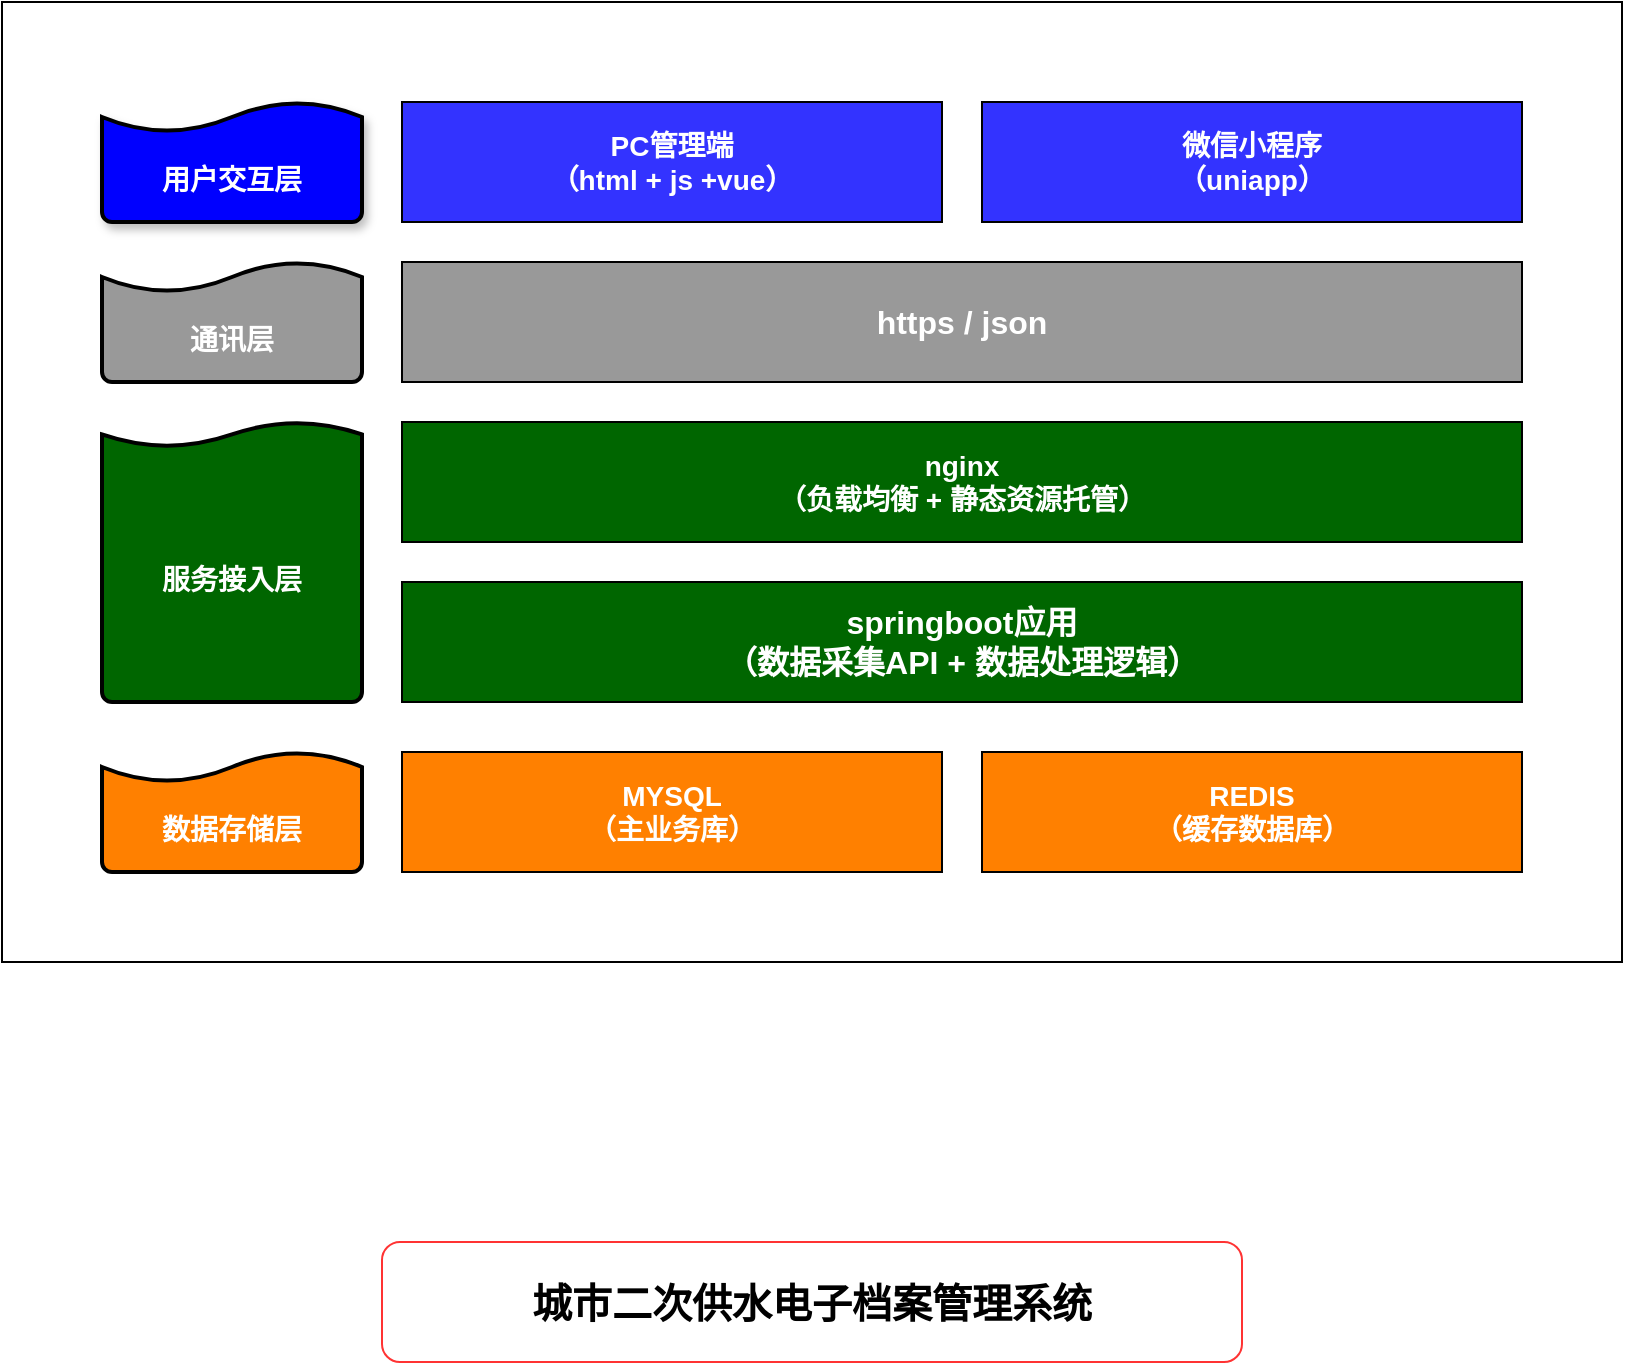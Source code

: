 <mxfile version="26.0.14">
  <diagram name="第 1 页" id="cjYHyFAmv6pbent0GlUM">
    <mxGraphModel dx="1318" dy="677" grid="1" gridSize="10" guides="1" tooltips="1" connect="1" arrows="1" fold="1" page="1" pageScale="1" pageWidth="827" pageHeight="1169" math="0" shadow="0">
      <root>
        <mxCell id="0" />
        <mxCell id="1" parent="0" />
        <mxCell id="f2EWpejTJ3KkAe_YtKIl-2" value="" style="rounded=0;whiteSpace=wrap;html=1;" vertex="1" parent="1">
          <mxGeometry x="170" y="180" width="810" height="480" as="geometry" />
        </mxCell>
        <mxCell id="f2EWpejTJ3KkAe_YtKIl-10" value="&lt;br&gt;&lt;font color=&quot;#ffffff&quot;&gt;&lt;span&gt;用户交互层&lt;/span&gt;&lt;/font&gt;" style="strokeWidth=2;html=1;shape=mxgraph.flowchart.document2;whiteSpace=wrap;size=0.25;direction=west;fillColor=light-dark(#0000FF,var(--ge-dark-color, #121212));fontStyle=1;fontSize=14;shadow=1;strokeColor=default;" vertex="1" parent="1">
          <mxGeometry x="220" y="230" width="130" height="60" as="geometry" />
        </mxCell>
        <mxCell id="f2EWpejTJ3KkAe_YtKIl-12" value="&lt;font style=&quot;color: rgb(255, 255, 255);&quot;&gt;PC管理端&lt;/font&gt;&lt;div&gt;&lt;font style=&quot;color: rgb(255, 255, 255);&quot;&gt;（html + js +vue）&lt;/font&gt;&lt;/div&gt;" style="rounded=0;whiteSpace=wrap;html=1;fontStyle=1;fillColor=light-dark(#3333FF,#000000);fontSize=14;" vertex="1" parent="1">
          <mxGeometry x="370" y="230" width="270" height="60" as="geometry" />
        </mxCell>
        <mxCell id="f2EWpejTJ3KkAe_YtKIl-13" value="&lt;font style=&quot;color: rgb(255, 255, 255);&quot;&gt;微信小程序&lt;/font&gt;&lt;div&gt;&lt;font style=&quot;color: rgb(255, 255, 255);&quot;&gt;（uniapp）&lt;/font&gt;&lt;/div&gt;" style="rounded=0;whiteSpace=wrap;html=1;fillColor=light-dark(#3333FF,#000000);fontStyle=1;fontSize=14;" vertex="1" parent="1">
          <mxGeometry x="660" y="230" width="270" height="60" as="geometry" />
        </mxCell>
        <mxCell id="f2EWpejTJ3KkAe_YtKIl-14" value="&lt;br&gt;&lt;font color=&quot;#ffffff&quot;&gt;通讯层&lt;/font&gt;" style="strokeWidth=2;html=1;shape=mxgraph.flowchart.document2;whiteSpace=wrap;size=0.25;direction=west;fillColor=light-dark(#999999,var(--ge-dark-color, #121212));fontStyle=1;fontSize=14;" vertex="1" parent="1">
          <mxGeometry x="220" y="310" width="130" height="60" as="geometry" />
        </mxCell>
        <mxCell id="f2EWpejTJ3KkAe_YtKIl-15" value="&lt;font color=&quot;#ffffff&quot;&gt;https / json&lt;/font&gt;" style="rounded=0;whiteSpace=wrap;html=1;fontStyle=1;fillColor=light-dark(#999999,#000000);fontSize=16;" vertex="1" parent="1">
          <mxGeometry x="370" y="310" width="560" height="60" as="geometry" />
        </mxCell>
        <mxCell id="f2EWpejTJ3KkAe_YtKIl-16" value="&lt;br&gt;&lt;font color=&quot;#ffffff&quot;&gt;服务接入层&lt;/font&gt;" style="strokeWidth=2;html=1;shape=mxgraph.flowchart.document2;whiteSpace=wrap;size=0.089;direction=west;fillColor=light-dark(#006600,var(--ge-dark-color, #121212));fontStyle=1;fontSize=14;" vertex="1" parent="1">
          <mxGeometry x="220" y="390" width="130" height="140" as="geometry" />
        </mxCell>
        <mxCell id="f2EWpejTJ3KkAe_YtKIl-17" value="&lt;font color=&quot;#ffffff&quot;&gt;nginx&lt;/font&gt;&lt;div&gt;&lt;font color=&quot;#ffffff&quot;&gt;（&lt;/font&gt;&lt;span style=&quot;background-color: transparent;&quot;&gt;&lt;font color=&quot;#ffffff&quot;&gt;负载均衡 + 静态资源托管&lt;/font&gt;&lt;/span&gt;&lt;span style=&quot;color: rgb(255, 255, 255); background-color: transparent;&quot;&gt;）&lt;/span&gt;&lt;/div&gt;" style="rounded=0;whiteSpace=wrap;html=1;fontStyle=1;fillColor=light-dark(#006600,#000000);fontSize=14;" vertex="1" parent="1">
          <mxGeometry x="370" y="390" width="560" height="60" as="geometry" />
        </mxCell>
        <mxCell id="f2EWpejTJ3KkAe_YtKIl-18" value="&lt;font color=&quot;#ffffff&quot;&gt;springboot应用&lt;/font&gt;&lt;div&gt;&lt;font color=&quot;#ffffff&quot;&gt;（数据采集API + 数据处理逻辑）&lt;/font&gt;&lt;/div&gt;" style="rounded=0;whiteSpace=wrap;html=1;fontStyle=1;fillColor=light-dark(#006600,#000000);fontSize=16;" vertex="1" parent="1">
          <mxGeometry x="370" y="470" width="560" height="60" as="geometry" />
        </mxCell>
        <mxCell id="f2EWpejTJ3KkAe_YtKIl-19" value="&lt;br&gt;&lt;font color=&quot;#ffffff&quot;&gt;数据存储层&lt;/font&gt;" style="strokeWidth=2;html=1;shape=mxgraph.flowchart.document2;whiteSpace=wrap;size=0.25;direction=west;fillColor=light-dark(#FF8000,#000000);fontStyle=1;fontSize=14;" vertex="1" parent="1">
          <mxGeometry x="220" y="555" width="130" height="60" as="geometry" />
        </mxCell>
        <mxCell id="f2EWpejTJ3KkAe_YtKIl-21" value="&lt;font style=&quot;color: rgb(255, 255, 255);&quot;&gt;MYSQL&lt;/font&gt;&lt;div&gt;&lt;font style=&quot;color: rgb(255, 255, 255);&quot;&gt;（主业务库）&lt;/font&gt;&lt;/div&gt;" style="rounded=0;whiteSpace=wrap;html=1;fontStyle=1;fillColor=light-dark(#FF8000,#000000);fontSize=14;" vertex="1" parent="1">
          <mxGeometry x="370" y="555" width="270" height="60" as="geometry" />
        </mxCell>
        <mxCell id="f2EWpejTJ3KkAe_YtKIl-22" value="&lt;font style=&quot;color: rgb(255, 255, 255);&quot;&gt;REDIS&lt;/font&gt;&lt;div&gt;&lt;font style=&quot;color: rgb(255, 255, 255);&quot;&gt;（缓存数据库）&lt;/font&gt;&lt;/div&gt;" style="rounded=0;whiteSpace=wrap;html=1;fontStyle=1;fillColor=light-dark(#FF8000,#000000);fontSize=14;" vertex="1" parent="1">
          <mxGeometry x="660" y="555" width="270" height="60" as="geometry" />
        </mxCell>
        <mxCell id="f2EWpejTJ3KkAe_YtKIl-23" value="城市二次供水电子档案管理系统" style="rounded=1;whiteSpace=wrap;html=1;fontSize=20;fontStyle=1;strokeColor=light-dark(#FF3333,#FFFFFF);" vertex="1" parent="1">
          <mxGeometry x="360" y="800" width="430" height="60" as="geometry" />
        </mxCell>
      </root>
    </mxGraphModel>
  </diagram>
</mxfile>
